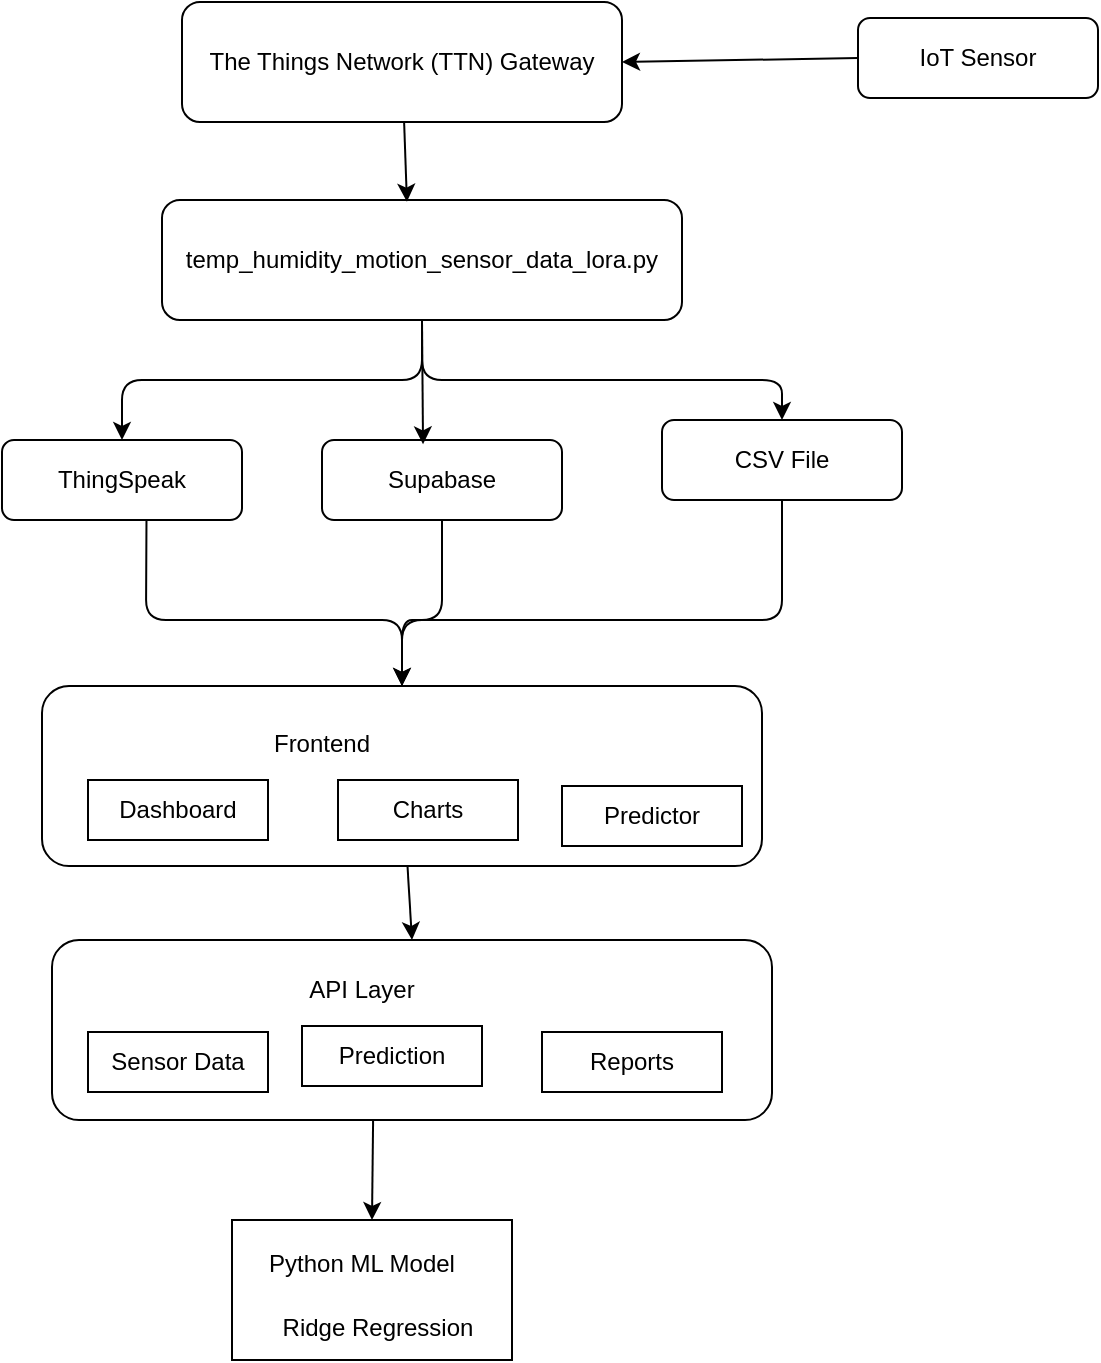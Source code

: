 <mxfile>
    <diagram id="ekm0z12lLJynHr_SCGEg" name="Page-1">
        <mxGraphModel dx="1743" dy="651" grid="0" gridSize="10" guides="1" tooltips="1" connect="1" arrows="1" fold="1" page="1" pageScale="1" pageWidth="850" pageHeight="1100" math="0" shadow="0">
            <root>
                <mxCell id="0"/>
                <mxCell id="1" parent="0"/>
                <mxCell id="44" style="edgeStyle=none;html=1;exitX=0;exitY=0.5;exitDx=0;exitDy=0;entryX=1;entryY=0.5;entryDx=0;entryDy=0;" edge="1" parent="1" source="38" target="39">
                    <mxGeometry relative="1" as="geometry"/>
                </mxCell>
                <mxCell id="38" value="IoT Sensor" style="rounded=1;whiteSpace=wrap;html=1;" vertex="1" parent="1">
                    <mxGeometry x="478" y="139" width="120" height="40" as="geometry"/>
                </mxCell>
                <mxCell id="39" value="The Things Network (TTN) Gateway" style="rounded=1;whiteSpace=wrap;html=1;" vertex="1" parent="1">
                    <mxGeometry x="140" y="131" width="220" height="60" as="geometry"/>
                </mxCell>
                <mxCell id="47" style="edgeStyle=none;html=1;exitX=0.5;exitY=1;exitDx=0;exitDy=0;entryX=0.5;entryY=0;entryDx=0;entryDy=0;" edge="1" parent="1" source="40" target="41">
                    <mxGeometry relative="1" as="geometry">
                        <Array as="points">
                            <mxPoint x="260" y="320"/>
                            <mxPoint x="110" y="320"/>
                        </Array>
                    </mxGeometry>
                </mxCell>
                <mxCell id="49" style="edgeStyle=none;html=1;exitX=0.5;exitY=1;exitDx=0;exitDy=0;entryX=0.5;entryY=0;entryDx=0;entryDy=0;" edge="1" parent="1" source="40" target="43">
                    <mxGeometry relative="1" as="geometry">
                        <Array as="points">
                            <mxPoint x="260" y="320"/>
                            <mxPoint x="440" y="320"/>
                        </Array>
                    </mxGeometry>
                </mxCell>
                <mxCell id="40" value="temp_humidity_motion_sensor_data_lora.py" style="rounded=1;whiteSpace=wrap;html=1;" vertex="1" parent="1">
                    <mxGeometry x="130" y="230" width="260" height="60" as="geometry"/>
                </mxCell>
                <mxCell id="55" style="edgeStyle=none;html=1;entryX=0.5;entryY=0;entryDx=0;entryDy=0;exitX=0.602;exitY=1.006;exitDx=0;exitDy=0;exitPerimeter=0;" edge="1" parent="1" source="41" target="50">
                    <mxGeometry relative="1" as="geometry">
                        <mxPoint x="260" y="460" as="targetPoint"/>
                        <Array as="points">
                            <mxPoint x="122" y="440"/>
                            <mxPoint x="250" y="440"/>
                        </Array>
                    </mxGeometry>
                </mxCell>
                <mxCell id="41" value="ThingSpeak" style="rounded=1;whiteSpace=wrap;html=1;" vertex="1" parent="1">
                    <mxGeometry x="50" y="350" width="120" height="40" as="geometry"/>
                </mxCell>
                <mxCell id="56" style="edgeStyle=none;html=1;" edge="1" parent="1" source="42">
                    <mxGeometry relative="1" as="geometry">
                        <mxPoint x="250" y="510" as="targetPoint"/>
                        <Array as="points">
                            <mxPoint x="270" y="440"/>
                            <mxPoint x="250" y="440"/>
                        </Array>
                    </mxGeometry>
                </mxCell>
                <mxCell id="42" value="Supabase" style="rounded=1;whiteSpace=wrap;html=1;" vertex="1" parent="1">
                    <mxGeometry x="210" y="350" width="120" height="40" as="geometry"/>
                </mxCell>
                <mxCell id="57" style="edgeStyle=none;html=1;entryX=0.5;entryY=0;entryDx=0;entryDy=0;" edge="1" parent="1" source="43" target="50">
                    <mxGeometry relative="1" as="geometry">
                        <Array as="points">
                            <mxPoint x="440" y="440"/>
                            <mxPoint x="250" y="440"/>
                        </Array>
                    </mxGeometry>
                </mxCell>
                <mxCell id="43" value="CSV File" style="rounded=1;whiteSpace=wrap;html=1;" vertex="1" parent="1">
                    <mxGeometry x="380" y="340" width="120" height="40" as="geometry"/>
                </mxCell>
                <mxCell id="46" style="edgeStyle=none;html=1;entryX=0.471;entryY=0.014;entryDx=0;entryDy=0;entryPerimeter=0;" edge="1" parent="1" source="39" target="40">
                    <mxGeometry relative="1" as="geometry"/>
                </mxCell>
                <mxCell id="48" style="edgeStyle=none;html=1;exitX=0.5;exitY=1;exitDx=0;exitDy=0;entryX=0.421;entryY=0.054;entryDx=0;entryDy=0;entryPerimeter=0;" edge="1" parent="1" source="40" target="42">
                    <mxGeometry relative="1" as="geometry"/>
                </mxCell>
                <mxCell id="64" style="edgeStyle=none;html=1;entryX=0.5;entryY=0;entryDx=0;entryDy=0;" edge="1" parent="1" source="50" target="58">
                    <mxGeometry relative="1" as="geometry"/>
                </mxCell>
                <mxCell id="50" value="" style="rounded=1;whiteSpace=wrap;html=1;" vertex="1" parent="1">
                    <mxGeometry x="70" y="473" width="360" height="90" as="geometry"/>
                </mxCell>
                <mxCell id="51" value="Dashboard" style="rounded=0;whiteSpace=wrap;html=1;" vertex="1" parent="1">
                    <mxGeometry x="93" y="520" width="90" height="30" as="geometry"/>
                </mxCell>
                <mxCell id="52" value="Charts" style="rounded=0;whiteSpace=wrap;html=1;" vertex="1" parent="1">
                    <mxGeometry x="218" y="520" width="90" height="30" as="geometry"/>
                </mxCell>
                <mxCell id="53" value="Predictor" style="rounded=0;whiteSpace=wrap;html=1;" vertex="1" parent="1">
                    <mxGeometry x="330" y="523" width="90" height="30" as="geometry"/>
                </mxCell>
                <mxCell id="54" value="Frontend" style="text;html=1;align=center;verticalAlign=middle;whiteSpace=wrap;rounded=0;" vertex="1" parent="1">
                    <mxGeometry x="180" y="487" width="60" height="30" as="geometry"/>
                </mxCell>
                <mxCell id="68" style="edgeStyle=none;html=1;entryX=0.5;entryY=0;entryDx=0;entryDy=0;exitX=0.446;exitY=0.99;exitDx=0;exitDy=0;exitPerimeter=0;" edge="1" parent="1" source="58" target="65">
                    <mxGeometry relative="1" as="geometry"/>
                </mxCell>
                <mxCell id="58" value="" style="rounded=1;whiteSpace=wrap;html=1;" vertex="1" parent="1">
                    <mxGeometry x="75" y="600" width="360" height="90" as="geometry"/>
                </mxCell>
                <mxCell id="59" value="API Layer" style="text;html=1;align=center;verticalAlign=middle;whiteSpace=wrap;rounded=0;" vertex="1" parent="1">
                    <mxGeometry x="200" y="610" width="60" height="30" as="geometry"/>
                </mxCell>
                <mxCell id="60" value="Sensor Data" style="rounded=0;whiteSpace=wrap;html=1;" vertex="1" parent="1">
                    <mxGeometry x="93" y="646" width="90" height="30" as="geometry"/>
                </mxCell>
                <mxCell id="61" value="Prediction" style="rounded=0;whiteSpace=wrap;html=1;" vertex="1" parent="1">
                    <mxGeometry x="200" y="643" width="90" height="30" as="geometry"/>
                </mxCell>
                <mxCell id="62" value="Reports" style="rounded=0;whiteSpace=wrap;html=1;" vertex="1" parent="1">
                    <mxGeometry x="320" y="646" width="90" height="30" as="geometry"/>
                </mxCell>
                <mxCell id="65" value="" style="rounded=0;whiteSpace=wrap;html=1;" vertex="1" parent="1">
                    <mxGeometry x="165" y="740" width="140" height="70" as="geometry"/>
                </mxCell>
                <mxCell id="66" value="Python ML Model" style="text;html=1;align=center;verticalAlign=middle;whiteSpace=wrap;rounded=0;" vertex="1" parent="1">
                    <mxGeometry x="170" y="747" width="120" height="30" as="geometry"/>
                </mxCell>
                <mxCell id="67" value="Ridge Regression" style="text;html=1;align=center;verticalAlign=middle;whiteSpace=wrap;rounded=0;" vertex="1" parent="1">
                    <mxGeometry x="178" y="777" width="120" height="33" as="geometry"/>
                </mxCell>
            </root>
        </mxGraphModel>
    </diagram>
</mxfile>
